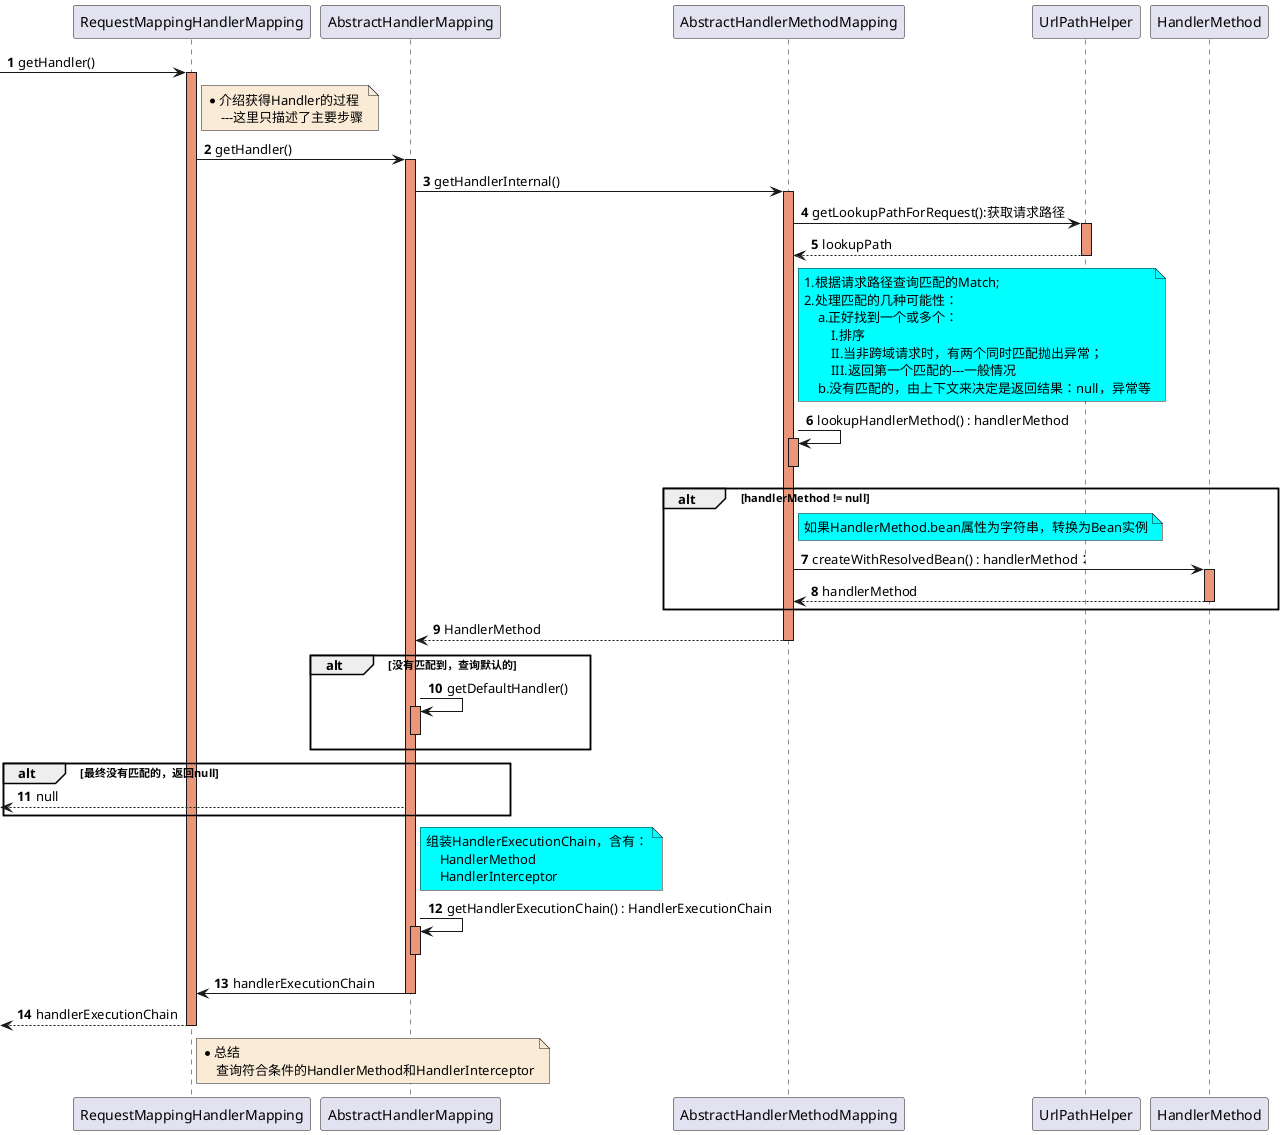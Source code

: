 @startuml
autonumber



-> RequestMappingHandlerMapping: getHandler()
activate RequestMappingHandlerMapping #DarkSalmon

    note right of RequestMappingHandlerMapping #FAEBD7
        *介绍获得Handler的过程
            ---这里只描述了主要步骤
    end note

    RequestMappingHandlerMapping -> AbstractHandlerMapping : getHandler()
    activate AbstractHandlerMapping #DarkSalmon

        AbstractHandlerMapping -> AbstractHandlerMethodMapping : getHandlerInternal()
        activate AbstractHandlerMethodMapping #DarkSalmon

            AbstractHandlerMethodMapping -> UrlPathHelper :getLookupPathForRequest():获取请求路径
            activate UrlPathHelper #DarkSalmon
            UrlPathHelper --> AbstractHandlerMethodMapping : lookupPath
            deactivate UrlPathHelper

            note right of AbstractHandlerMethodMapping #aqua
                1.根据请求路径查询匹配的Match;
                2.处理匹配的几种可能性：
                    a.正好找到一个或多个：
                        I.排序
                        II.当非跨域请求时，有两个同时匹配抛出异常；
                        III.返回第一个匹配的---一般情况
                    b.没有匹配的，由上下文来决定是返回结果：null，异常等
            end note
            AbstractHandlerMethodMapping -> AbstractHandlerMethodMapping : lookupHandlerMethod() : handlerMethod
            activate AbstractHandlerMethodMapping #DarkSalmon
            deactivate AbstractHandlerMethodMapping

            alt handlerMethod != null

                note right of AbstractHandlerMethodMapping #aqua
                    如果HandlerMethod.bean属性为字符串，转换为Bean实例
                end note

                AbstractHandlerMethodMapping -> HandlerMethod : createWithResolvedBean() : handlerMethod：
                activate HandlerMethod #DarkSalmon
                HandlerMethod --> AbstractHandlerMethodMapping : handlerMethod
                deactivate HandlerMethod

            end

        AbstractHandlerMethodMapping --> AbstractHandlerMapping : HandlerMethod
        deactivate AbstractHandlerMethodMapping

        alt 没有匹配到，查询默认的
            AbstractHandlerMapping -> AbstractHandlerMapping : getDefaultHandler()
            activate AbstractHandlerMapping #DarkSalmon
            deactivate AbstractHandlerMapping
        end

        alt 最终没有匹配的，返回null
<--AbstractHandlerMapping : null
        end

        note right of AbstractHandlerMapping #aqua
            组装HandlerExecutionChain，含有：
                HandlerMethod
                HandlerInterceptor
        end note
        AbstractHandlerMapping -> AbstractHandlerMapping : getHandlerExecutionChain() : HandlerExecutionChain
        activate AbstractHandlerMapping #DarkSalmon
        deactivate AbstractHandlerMapping

    AbstractHandlerMapping -> RequestMappingHandlerMapping : handlerExecutionChain
    deactivate AbstractHandlerMapping

<-- RequestMappingHandlerMapping: handlerExecutionChain
deactivate RequestMappingHandlerMapping

note right of RequestMappingHandlerMapping #FAEBD7
    *总结
        查询符合条件的HandlerMethod和HandlerInterceptor
end note

@enduml